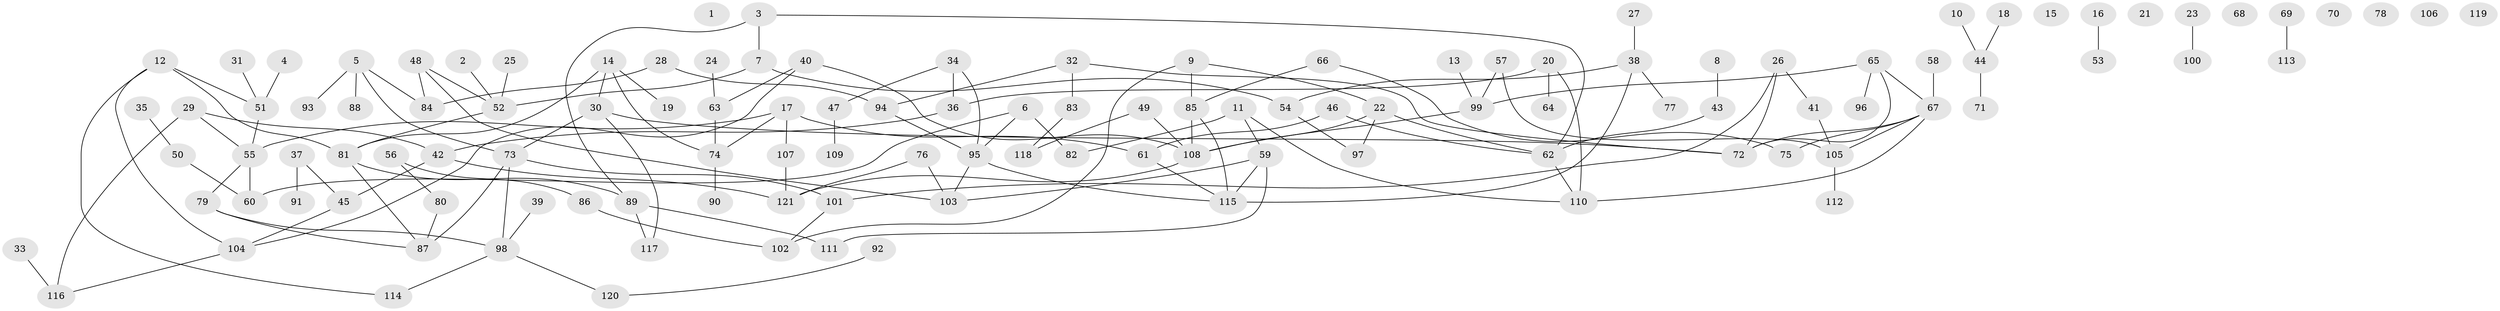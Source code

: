// coarse degree distribution, {0: 0.1125, 1: 0.2875, 4: 0.15, 3: 0.1125, 5: 0.0625, 2: 0.15, 6: 0.0625, 7: 0.0625}
// Generated by graph-tools (version 1.1) at 2025/41/03/06/25 10:41:24]
// undirected, 121 vertices, 148 edges
graph export_dot {
graph [start="1"]
  node [color=gray90,style=filled];
  1;
  2;
  3;
  4;
  5;
  6;
  7;
  8;
  9;
  10;
  11;
  12;
  13;
  14;
  15;
  16;
  17;
  18;
  19;
  20;
  21;
  22;
  23;
  24;
  25;
  26;
  27;
  28;
  29;
  30;
  31;
  32;
  33;
  34;
  35;
  36;
  37;
  38;
  39;
  40;
  41;
  42;
  43;
  44;
  45;
  46;
  47;
  48;
  49;
  50;
  51;
  52;
  53;
  54;
  55;
  56;
  57;
  58;
  59;
  60;
  61;
  62;
  63;
  64;
  65;
  66;
  67;
  68;
  69;
  70;
  71;
  72;
  73;
  74;
  75;
  76;
  77;
  78;
  79;
  80;
  81;
  82;
  83;
  84;
  85;
  86;
  87;
  88;
  89;
  90;
  91;
  92;
  93;
  94;
  95;
  96;
  97;
  98;
  99;
  100;
  101;
  102;
  103;
  104;
  105;
  106;
  107;
  108;
  109;
  110;
  111;
  112;
  113;
  114;
  115;
  116;
  117;
  118;
  119;
  120;
  121;
  2 -- 52;
  3 -- 7;
  3 -- 62;
  3 -- 89;
  4 -- 51;
  5 -- 73;
  5 -- 84;
  5 -- 88;
  5 -- 93;
  6 -- 60;
  6 -- 82;
  6 -- 95;
  7 -- 52;
  7 -- 54;
  8 -- 43;
  9 -- 22;
  9 -- 85;
  9 -- 102;
  10 -- 44;
  11 -- 59;
  11 -- 82;
  11 -- 110;
  12 -- 51;
  12 -- 81;
  12 -- 104;
  12 -- 114;
  13 -- 99;
  14 -- 19;
  14 -- 30;
  14 -- 74;
  14 -- 81;
  16 -- 53;
  17 -- 55;
  17 -- 61;
  17 -- 74;
  17 -- 107;
  18 -- 44;
  20 -- 36;
  20 -- 64;
  20 -- 110;
  22 -- 62;
  22 -- 97;
  22 -- 108;
  23 -- 100;
  24 -- 63;
  25 -- 52;
  26 -- 41;
  26 -- 72;
  26 -- 101;
  27 -- 38;
  28 -- 84;
  28 -- 94;
  29 -- 42;
  29 -- 55;
  29 -- 116;
  30 -- 72;
  30 -- 73;
  30 -- 117;
  31 -- 51;
  32 -- 72;
  32 -- 83;
  32 -- 94;
  33 -- 116;
  34 -- 36;
  34 -- 47;
  34 -- 95;
  35 -- 50;
  36 -- 42;
  37 -- 45;
  37 -- 91;
  38 -- 54;
  38 -- 77;
  38 -- 115;
  39 -- 98;
  40 -- 63;
  40 -- 104;
  40 -- 108;
  41 -- 105;
  42 -- 45;
  42 -- 121;
  43 -- 62;
  44 -- 71;
  45 -- 104;
  46 -- 61;
  46 -- 62;
  47 -- 109;
  48 -- 52;
  48 -- 84;
  48 -- 103;
  49 -- 108;
  49 -- 118;
  50 -- 60;
  51 -- 55;
  52 -- 81;
  54 -- 97;
  55 -- 60;
  55 -- 79;
  56 -- 80;
  56 -- 86;
  57 -- 99;
  57 -- 105;
  58 -- 67;
  59 -- 103;
  59 -- 111;
  59 -- 115;
  61 -- 115;
  62 -- 110;
  63 -- 74;
  65 -- 67;
  65 -- 72;
  65 -- 96;
  65 -- 99;
  66 -- 75;
  66 -- 85;
  67 -- 72;
  67 -- 75;
  67 -- 105;
  67 -- 110;
  69 -- 113;
  73 -- 87;
  73 -- 98;
  73 -- 101;
  74 -- 90;
  76 -- 103;
  76 -- 121;
  79 -- 87;
  79 -- 98;
  80 -- 87;
  81 -- 87;
  81 -- 89;
  83 -- 118;
  85 -- 108;
  85 -- 115;
  86 -- 102;
  89 -- 111;
  89 -- 117;
  92 -- 120;
  94 -- 95;
  95 -- 103;
  95 -- 115;
  98 -- 114;
  98 -- 120;
  99 -- 108;
  101 -- 102;
  104 -- 116;
  105 -- 112;
  107 -- 121;
  108 -- 121;
}
